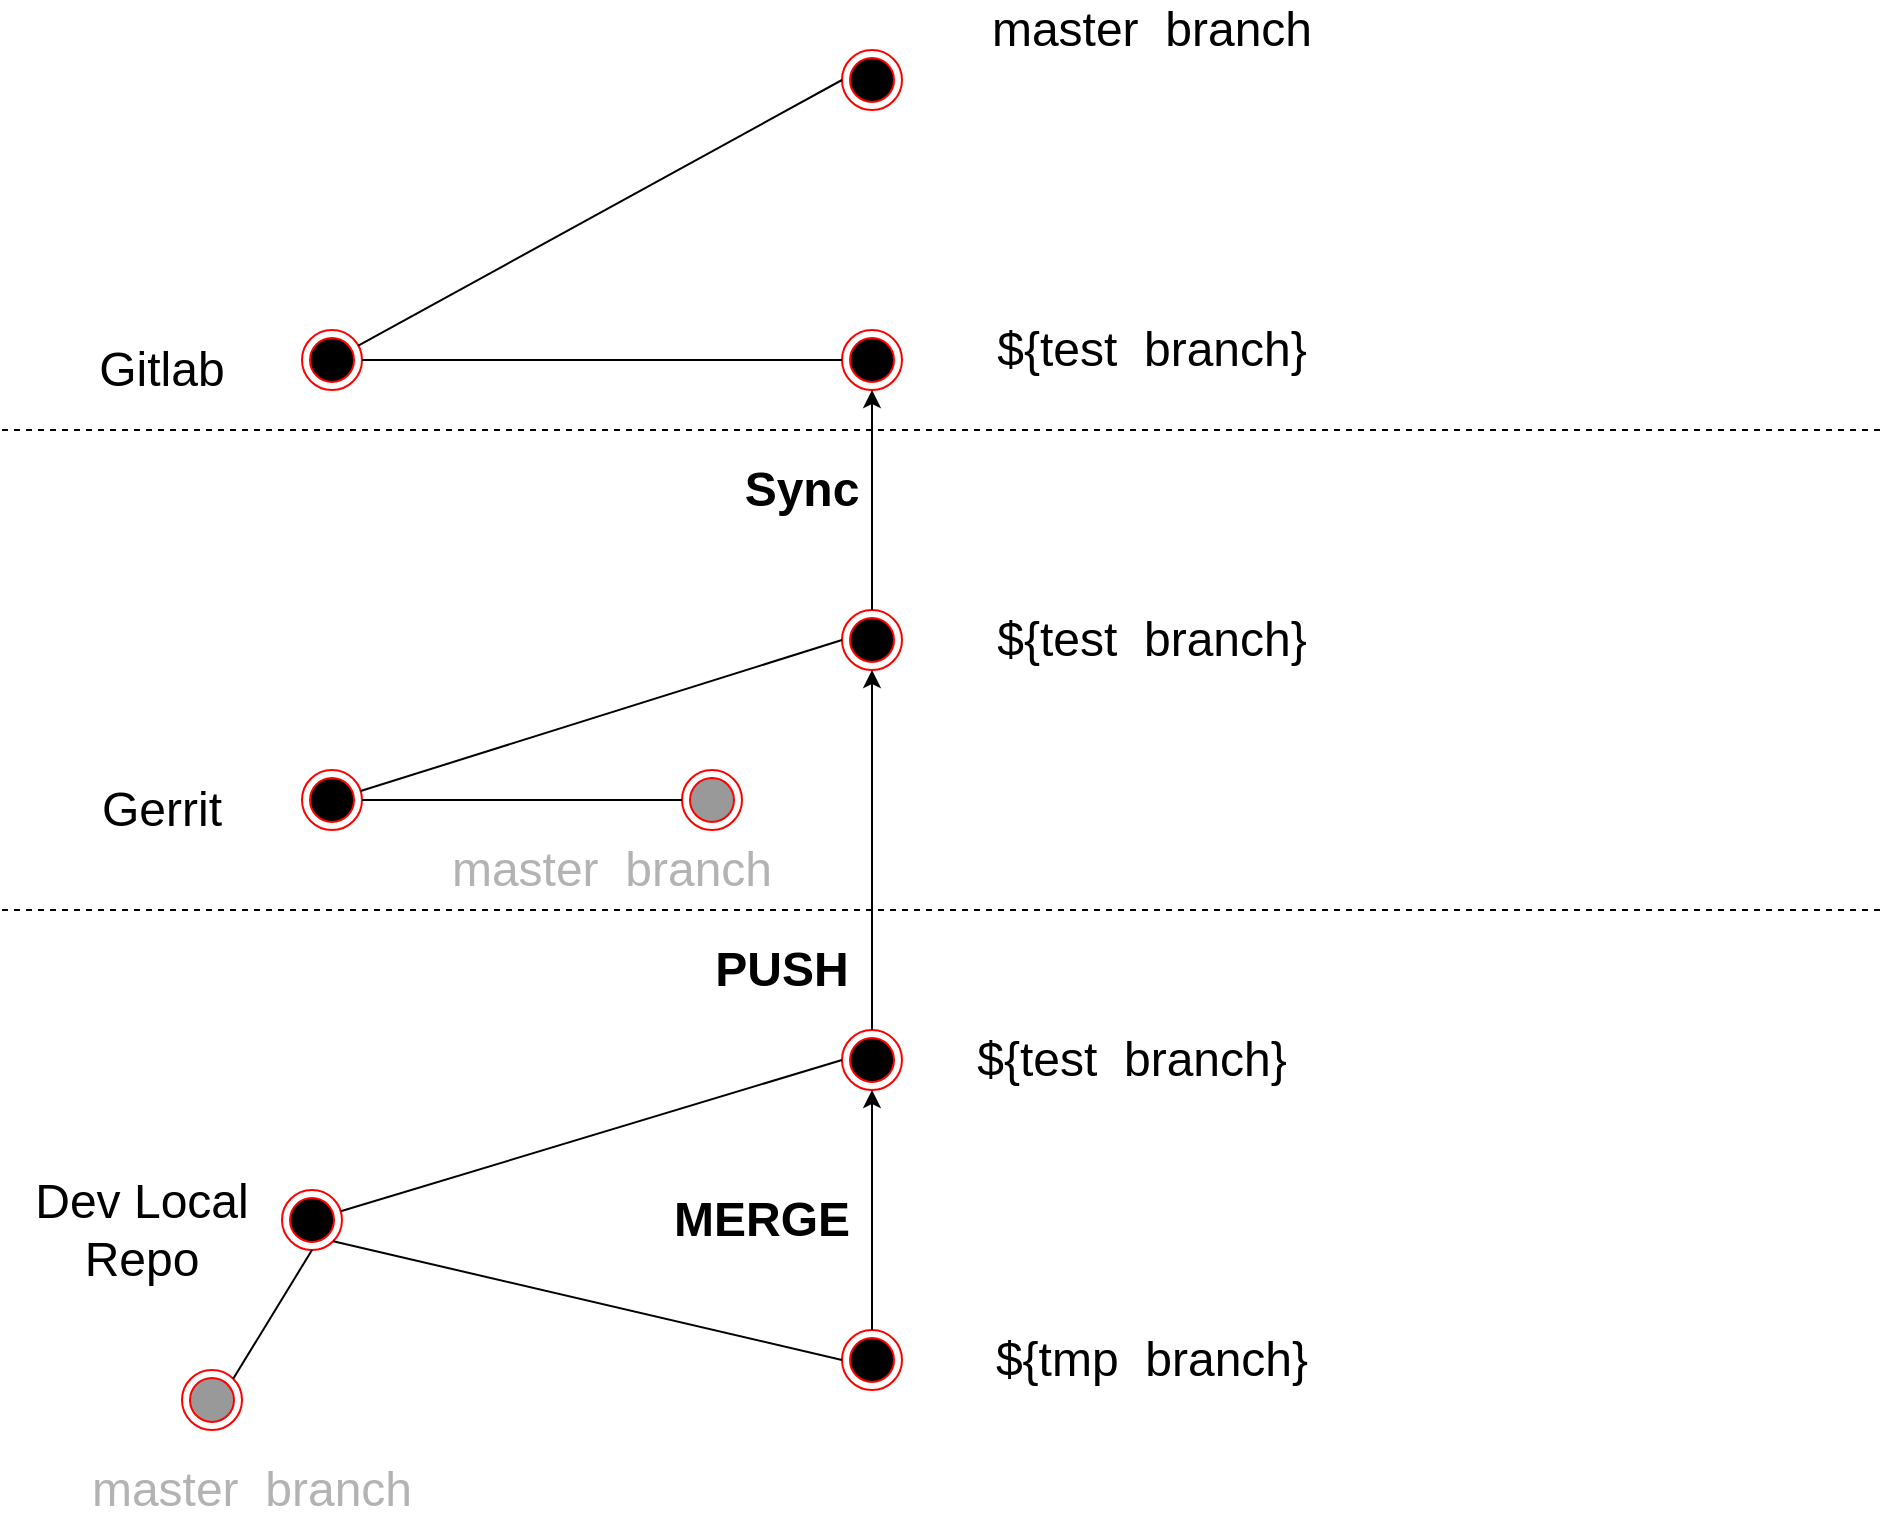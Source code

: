 <mxfile version="12.1.0" type="github" pages="1"><diagram id="jur8wx8lFHyZFsIgwe2W" name="Page-1"><mxGraphModel dx="1360" dy="802" grid="1" gridSize="10" guides="1" tooltips="1" connect="1" arrows="1" fold="1" page="1" pageScale="1" pageWidth="3300" pageHeight="4681" math="0" shadow="0"><root><mxCell id="0"/><mxCell id="1" parent="0"/><mxCell id="BGRPtDlqIqctNclSwhwy-1" value="" style="endArrow=none;dashed=1;html=1;" edge="1" parent="1"><mxGeometry width="50" height="50" relative="1" as="geometry"><mxPoint x="110" y="360" as="sourcePoint"/><mxPoint x="1050" y="360" as="targetPoint"/></mxGeometry></mxCell><mxCell id="BGRPtDlqIqctNclSwhwy-3" value="&lt;font style=&quot;font-size: 24px&quot;&gt;Gitlab&lt;/font&gt;" style="text;html=1;strokeColor=none;fillColor=none;align=center;verticalAlign=middle;whiteSpace=wrap;rounded=0;" vertex="1" parent="1"><mxGeometry x="120" y="320" width="140" height="20" as="geometry"/></mxCell><mxCell id="BGRPtDlqIqctNclSwhwy-6" value="" style="ellipse;html=1;shape=endState;fillColor=#000000;strokeColor=#ff0000;" vertex="1" parent="1"><mxGeometry x="260" y="310" width="30" height="30" as="geometry"/></mxCell><mxCell id="BGRPtDlqIqctNclSwhwy-7" value="" style="ellipse;html=1;shape=endState;fillColor=#000000;strokeColor=#ff0000;" vertex="1" parent="1"><mxGeometry x="530" y="310" width="30" height="30" as="geometry"/></mxCell><mxCell id="BGRPtDlqIqctNclSwhwy-8" value="" style="ellipse;html=1;shape=endState;fillColor=#000000;strokeColor=#ff0000;" vertex="1" parent="1"><mxGeometry x="530" y="170" width="30" height="30" as="geometry"/></mxCell><mxCell id="BGRPtDlqIqctNclSwhwy-12" value="" style="endArrow=none;html=1;entryX=0;entryY=0.5;entryDx=0;entryDy=0;exitX=1;exitY=0.5;exitDx=0;exitDy=0;" edge="1" parent="1" source="BGRPtDlqIqctNclSwhwy-6" target="BGRPtDlqIqctNclSwhwy-7"><mxGeometry width="50" height="50" relative="1" as="geometry"><mxPoint x="110" y="530" as="sourcePoint"/><mxPoint x="160" y="480" as="targetPoint"/></mxGeometry></mxCell><mxCell id="BGRPtDlqIqctNclSwhwy-13" value="" style="endArrow=none;html=1;entryX=0;entryY=0.5;entryDx=0;entryDy=0;" edge="1" parent="1" source="BGRPtDlqIqctNclSwhwy-6" target="BGRPtDlqIqctNclSwhwy-8"><mxGeometry width="50" height="50" relative="1" as="geometry"><mxPoint x="290" y="330" as="sourcePoint"/><mxPoint x="340" y="280" as="targetPoint"/></mxGeometry></mxCell><mxCell id="BGRPtDlqIqctNclSwhwy-15" value="&lt;font style=&quot;font-size: 24px&quot;&gt;master&amp;nbsp; branch&lt;/font&gt;" style="text;html=1;strokeColor=none;fillColor=none;align=center;verticalAlign=middle;whiteSpace=wrap;rounded=0;" vertex="1" parent="1"><mxGeometry x="590" y="150" width="190" height="20" as="geometry"/></mxCell><mxCell id="BGRPtDlqIqctNclSwhwy-16" value="&lt;font style=&quot;font-size: 24px&quot;&gt;${test&amp;nbsp; branch}&lt;/font&gt;" style="text;html=1;strokeColor=none;fillColor=none;align=center;verticalAlign=middle;whiteSpace=wrap;rounded=0;" vertex="1" parent="1"><mxGeometry x="590" y="310" width="190" height="20" as="geometry"/></mxCell><mxCell id="BGRPtDlqIqctNclSwhwy-17" value="" style="endArrow=none;dashed=1;html=1;" edge="1" parent="1"><mxGeometry width="50" height="50" relative="1" as="geometry"><mxPoint x="110" y="600" as="sourcePoint"/><mxPoint x="1050" y="600" as="targetPoint"/></mxGeometry></mxCell><mxCell id="BGRPtDlqIqctNclSwhwy-18" value="&lt;font style=&quot;font-size: 24px&quot;&gt;Gerrit&lt;/font&gt;" style="text;html=1;strokeColor=none;fillColor=none;align=center;verticalAlign=middle;whiteSpace=wrap;rounded=0;" vertex="1" parent="1"><mxGeometry x="120" y="540" width="140" height="20" as="geometry"/></mxCell><mxCell id="BGRPtDlqIqctNclSwhwy-19" value="" style="ellipse;html=1;shape=endState;fillColor=#000000;strokeColor=#ff0000;" vertex="1" parent="1"><mxGeometry x="260" y="530" width="30" height="30" as="geometry"/></mxCell><mxCell id="BGRPtDlqIqctNclSwhwy-20" value="" style="ellipse;html=1;shape=endState;fillColor=#999999;strokeColor=#ff0000;" vertex="1" parent="1"><mxGeometry x="450" y="530" width="30" height="30" as="geometry"/></mxCell><mxCell id="BGRPtDlqIqctNclSwhwy-21" value="" style="ellipse;html=1;shape=endState;fillColor=#000000;strokeColor=#ff0000;" vertex="1" parent="1"><mxGeometry x="530" y="450" width="30" height="30" as="geometry"/></mxCell><mxCell id="BGRPtDlqIqctNclSwhwy-22" value="" style="endArrow=none;html=1;entryX=0;entryY=0.5;entryDx=0;entryDy=0;exitX=1;exitY=0.5;exitDx=0;exitDy=0;" edge="1" parent="1" source="BGRPtDlqIqctNclSwhwy-19" target="BGRPtDlqIqctNclSwhwy-20"><mxGeometry width="50" height="50" relative="1" as="geometry"><mxPoint x="110" y="750" as="sourcePoint"/><mxPoint x="160" y="700" as="targetPoint"/></mxGeometry></mxCell><mxCell id="BGRPtDlqIqctNclSwhwy-23" value="" style="endArrow=none;html=1;entryX=0;entryY=0.5;entryDx=0;entryDy=0;" edge="1" parent="1" source="BGRPtDlqIqctNclSwhwy-19" target="BGRPtDlqIqctNclSwhwy-21"><mxGeometry width="50" height="50" relative="1" as="geometry"><mxPoint x="290" y="550" as="sourcePoint"/><mxPoint x="340" y="500" as="targetPoint"/></mxGeometry></mxCell><mxCell id="BGRPtDlqIqctNclSwhwy-24" value="&lt;font style=&quot;font-size: 24px&quot;&gt;master&amp;nbsp; branch&lt;/font&gt;" style="text;html=1;strokeColor=none;fillColor=none;align=center;verticalAlign=middle;whiteSpace=wrap;rounded=0;fontColor=#B3B3B3;" vertex="1" parent="1"><mxGeometry x="320" y="570" width="190" height="20" as="geometry"/></mxCell><mxCell id="BGRPtDlqIqctNclSwhwy-25" value="&lt;font style=&quot;font-size: 24px&quot;&gt;${test&amp;nbsp; branch}&lt;/font&gt;" style="text;html=1;strokeColor=none;fillColor=none;align=center;verticalAlign=middle;whiteSpace=wrap;rounded=0;" vertex="1" parent="1"><mxGeometry x="590" y="455" width="190" height="20" as="geometry"/></mxCell><mxCell id="BGRPtDlqIqctNclSwhwy-26" value="" style="endArrow=classic;html=1;fontColor=#B3B3B3;entryX=0.5;entryY=1;entryDx=0;entryDy=0;exitX=0.5;exitY=0;exitDx=0;exitDy=0;" edge="1" parent="1" source="BGRPtDlqIqctNclSwhwy-21" target="BGRPtDlqIqctNclSwhwy-7"><mxGeometry width="50" height="50" relative="1" as="geometry"><mxPoint x="520" y="440" as="sourcePoint"/><mxPoint x="570" y="390" as="targetPoint"/></mxGeometry></mxCell><mxCell id="BGRPtDlqIqctNclSwhwy-27" value="&lt;font color=&quot;#000000&quot; style=&quot;font-size: 24px&quot;&gt;&lt;b&gt;Sync&lt;/b&gt;&lt;/font&gt;" style="text;html=1;strokeColor=none;fillColor=none;align=center;verticalAlign=middle;whiteSpace=wrap;rounded=0;fontColor=#B3B3B3;" vertex="1" parent="1"><mxGeometry x="490" y="380" width="40" height="20" as="geometry"/></mxCell><mxCell id="BGRPtDlqIqctNclSwhwy-34" value="&lt;span style=&quot;font-size: 24px&quot;&gt;Dev Local Repo&lt;/span&gt;" style="text;html=1;strokeColor=none;fillColor=none;align=center;verticalAlign=middle;whiteSpace=wrap;rounded=0;" vertex="1" parent="1"><mxGeometry x="110" y="750" width="140" height="20" as="geometry"/></mxCell><mxCell id="BGRPtDlqIqctNclSwhwy-35" value="" style="ellipse;html=1;shape=endState;fillColor=#000000;strokeColor=#ff0000;" vertex="1" parent="1"><mxGeometry x="250" y="740" width="30" height="30" as="geometry"/></mxCell><mxCell id="BGRPtDlqIqctNclSwhwy-36" value="" style="ellipse;html=1;shape=endState;fillColor=#999999;strokeColor=#ff0000;" vertex="1" parent="1"><mxGeometry x="200" y="830" width="30" height="30" as="geometry"/></mxCell><mxCell id="BGRPtDlqIqctNclSwhwy-37" value="" style="ellipse;html=1;shape=endState;fillColor=#000000;strokeColor=#ff0000;" vertex="1" parent="1"><mxGeometry x="530" y="660" width="30" height="30" as="geometry"/></mxCell><mxCell id="BGRPtDlqIqctNclSwhwy-38" value="" style="endArrow=none;html=1;entryX=1;entryY=0;entryDx=0;entryDy=0;exitX=0.5;exitY=1;exitDx=0;exitDy=0;" edge="1" parent="1" source="BGRPtDlqIqctNclSwhwy-35" target="BGRPtDlqIqctNclSwhwy-36"><mxGeometry width="50" height="50" relative="1" as="geometry"><mxPoint x="100" y="960" as="sourcePoint"/><mxPoint x="150" y="910" as="targetPoint"/></mxGeometry></mxCell><mxCell id="BGRPtDlqIqctNclSwhwy-39" value="" style="endArrow=none;html=1;entryX=0;entryY=0.5;entryDx=0;entryDy=0;" edge="1" parent="1" source="BGRPtDlqIqctNclSwhwy-35" target="BGRPtDlqIqctNclSwhwy-37"><mxGeometry width="50" height="50" relative="1" as="geometry"><mxPoint x="280" y="760" as="sourcePoint"/><mxPoint x="330" y="710" as="targetPoint"/></mxGeometry></mxCell><mxCell id="BGRPtDlqIqctNclSwhwy-40" value="&lt;font style=&quot;font-size: 24px&quot;&gt;${test&amp;nbsp; branch}&lt;/font&gt;" style="text;html=1;strokeColor=none;fillColor=none;align=center;verticalAlign=middle;whiteSpace=wrap;rounded=0;" vertex="1" parent="1"><mxGeometry x="580" y="665" width="190" height="20" as="geometry"/></mxCell><mxCell id="BGRPtDlqIqctNclSwhwy-41" value="&lt;font style=&quot;font-size: 24px&quot;&gt;master&amp;nbsp; branch&lt;/font&gt;" style="text;html=1;strokeColor=none;fillColor=none;align=center;verticalAlign=middle;whiteSpace=wrap;rounded=0;fontColor=#B3B3B3;" vertex="1" parent="1"><mxGeometry x="140" y="880" width="190" height="20" as="geometry"/></mxCell><mxCell id="BGRPtDlqIqctNclSwhwy-42" value="" style="endArrow=classic;html=1;fontColor=#B3B3B3;entryX=0.5;entryY=1;entryDx=0;entryDy=0;exitX=0.5;exitY=0;exitDx=0;exitDy=0;" edge="1" parent="1" source="BGRPtDlqIqctNclSwhwy-37" target="BGRPtDlqIqctNclSwhwy-21"><mxGeometry width="50" height="50" relative="1" as="geometry"><mxPoint x="545" y="650" as="sourcePoint"/><mxPoint x="590" y="530" as="targetPoint"/></mxGeometry></mxCell><mxCell id="BGRPtDlqIqctNclSwhwy-43" value="&lt;font color=&quot;#000000&quot;&gt;&lt;span style=&quot;font-size: 24px&quot;&gt;&lt;b&gt;PUSH&lt;/b&gt;&lt;/span&gt;&lt;/font&gt;" style="text;html=1;strokeColor=none;fillColor=none;align=center;verticalAlign=middle;whiteSpace=wrap;rounded=0;fontColor=#B3B3B3;" vertex="1" parent="1"><mxGeometry x="480" y="620" width="40" height="20" as="geometry"/></mxCell><mxCell id="BGRPtDlqIqctNclSwhwy-46" value="" style="ellipse;html=1;shape=endState;fillColor=#000000;strokeColor=#ff0000;" vertex="1" parent="1"><mxGeometry x="530" y="810" width="30" height="30" as="geometry"/></mxCell><mxCell id="BGRPtDlqIqctNclSwhwy-47" value="" style="endArrow=none;html=1;fontColor=#B3B3B3;entryX=0;entryY=0.5;entryDx=0;entryDy=0;exitX=1;exitY=1;exitDx=0;exitDy=0;" edge="1" parent="1" source="BGRPtDlqIqctNclSwhwy-35" target="BGRPtDlqIqctNclSwhwy-46"><mxGeometry width="50" height="50" relative="1" as="geometry"><mxPoint x="360" y="800" as="sourcePoint"/><mxPoint x="410" y="750" as="targetPoint"/></mxGeometry></mxCell><mxCell id="BGRPtDlqIqctNclSwhwy-48" value="&lt;font style=&quot;font-size: 24px&quot;&gt;${tmp&amp;nbsp; branch}&lt;/font&gt;" style="text;html=1;strokeColor=none;fillColor=none;align=center;verticalAlign=middle;whiteSpace=wrap;rounded=0;" vertex="1" parent="1"><mxGeometry x="590" y="815" width="190" height="20" as="geometry"/></mxCell><mxCell id="BGRPtDlqIqctNclSwhwy-49" value="" style="endArrow=classic;html=1;fontColor=#B3B3B3;entryX=0.5;entryY=1;entryDx=0;entryDy=0;exitX=0.5;exitY=0;exitDx=0;exitDy=0;" edge="1" parent="1" source="BGRPtDlqIqctNclSwhwy-46" target="BGRPtDlqIqctNclSwhwy-37"><mxGeometry width="50" height="50" relative="1" as="geometry"><mxPoint x="520" y="780" as="sourcePoint"/><mxPoint x="570" y="730" as="targetPoint"/></mxGeometry></mxCell><mxCell id="BGRPtDlqIqctNclSwhwy-50" value="&lt;font color=&quot;#000000&quot;&gt;&lt;span style=&quot;font-size: 24px&quot;&gt;&lt;b&gt;MERGE&lt;/b&gt;&lt;/span&gt;&lt;/font&gt;" style="text;html=1;strokeColor=none;fillColor=none;align=center;verticalAlign=middle;whiteSpace=wrap;rounded=0;fontColor=#B3B3B3;" vertex="1" parent="1"><mxGeometry x="470" y="745" width="40" height="20" as="geometry"/></mxCell></root></mxGraphModel></diagram></mxfile>